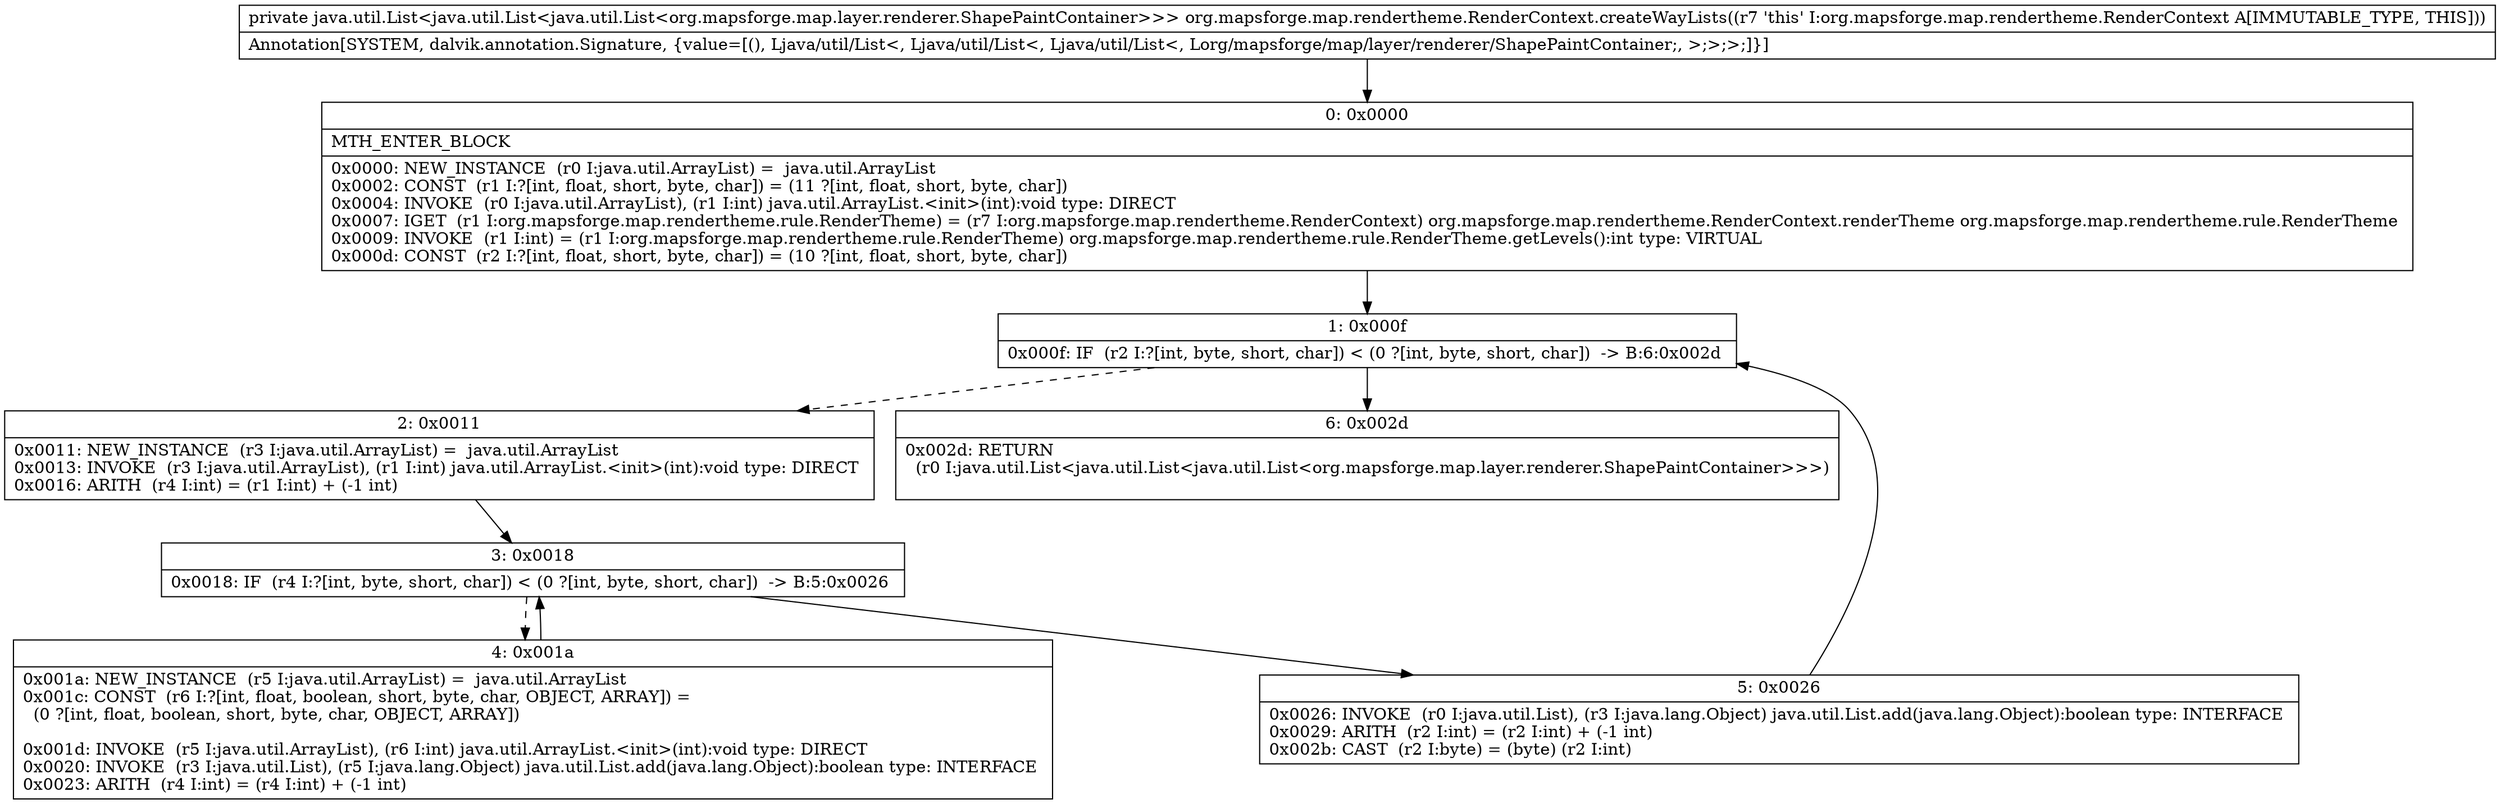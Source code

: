digraph "CFG fororg.mapsforge.map.rendertheme.RenderContext.createWayLists()Ljava\/util\/List;" {
Node_0 [shape=record,label="{0\:\ 0x0000|MTH_ENTER_BLOCK\l|0x0000: NEW_INSTANCE  (r0 I:java.util.ArrayList) =  java.util.ArrayList \l0x0002: CONST  (r1 I:?[int, float, short, byte, char]) = (11 ?[int, float, short, byte, char]) \l0x0004: INVOKE  (r0 I:java.util.ArrayList), (r1 I:int) java.util.ArrayList.\<init\>(int):void type: DIRECT \l0x0007: IGET  (r1 I:org.mapsforge.map.rendertheme.rule.RenderTheme) = (r7 I:org.mapsforge.map.rendertheme.RenderContext) org.mapsforge.map.rendertheme.RenderContext.renderTheme org.mapsforge.map.rendertheme.rule.RenderTheme \l0x0009: INVOKE  (r1 I:int) = (r1 I:org.mapsforge.map.rendertheme.rule.RenderTheme) org.mapsforge.map.rendertheme.rule.RenderTheme.getLevels():int type: VIRTUAL \l0x000d: CONST  (r2 I:?[int, float, short, byte, char]) = (10 ?[int, float, short, byte, char]) \l}"];
Node_1 [shape=record,label="{1\:\ 0x000f|0x000f: IF  (r2 I:?[int, byte, short, char]) \< (0 ?[int, byte, short, char])  \-\> B:6:0x002d \l}"];
Node_2 [shape=record,label="{2\:\ 0x0011|0x0011: NEW_INSTANCE  (r3 I:java.util.ArrayList) =  java.util.ArrayList \l0x0013: INVOKE  (r3 I:java.util.ArrayList), (r1 I:int) java.util.ArrayList.\<init\>(int):void type: DIRECT \l0x0016: ARITH  (r4 I:int) = (r1 I:int) + (\-1 int) \l}"];
Node_3 [shape=record,label="{3\:\ 0x0018|0x0018: IF  (r4 I:?[int, byte, short, char]) \< (0 ?[int, byte, short, char])  \-\> B:5:0x0026 \l}"];
Node_4 [shape=record,label="{4\:\ 0x001a|0x001a: NEW_INSTANCE  (r5 I:java.util.ArrayList) =  java.util.ArrayList \l0x001c: CONST  (r6 I:?[int, float, boolean, short, byte, char, OBJECT, ARRAY]) = \l  (0 ?[int, float, boolean, short, byte, char, OBJECT, ARRAY])\l \l0x001d: INVOKE  (r5 I:java.util.ArrayList), (r6 I:int) java.util.ArrayList.\<init\>(int):void type: DIRECT \l0x0020: INVOKE  (r3 I:java.util.List), (r5 I:java.lang.Object) java.util.List.add(java.lang.Object):boolean type: INTERFACE \l0x0023: ARITH  (r4 I:int) = (r4 I:int) + (\-1 int) \l}"];
Node_5 [shape=record,label="{5\:\ 0x0026|0x0026: INVOKE  (r0 I:java.util.List), (r3 I:java.lang.Object) java.util.List.add(java.lang.Object):boolean type: INTERFACE \l0x0029: ARITH  (r2 I:int) = (r2 I:int) + (\-1 int) \l0x002b: CAST  (r2 I:byte) = (byte) (r2 I:int) \l}"];
Node_6 [shape=record,label="{6\:\ 0x002d|0x002d: RETURN  \l  (r0 I:java.util.List\<java.util.List\<java.util.List\<org.mapsforge.map.layer.renderer.ShapePaintContainer\>\>\>)\l \l}"];
MethodNode[shape=record,label="{private java.util.List\<java.util.List\<java.util.List\<org.mapsforge.map.layer.renderer.ShapePaintContainer\>\>\> org.mapsforge.map.rendertheme.RenderContext.createWayLists((r7 'this' I:org.mapsforge.map.rendertheme.RenderContext A[IMMUTABLE_TYPE, THIS]))  | Annotation[SYSTEM, dalvik.annotation.Signature, \{value=[(), Ljava\/util\/List\<, Ljava\/util\/List\<, Ljava\/util\/List\<, Lorg\/mapsforge\/map\/layer\/renderer\/ShapePaintContainer;, \>;\>;\>;]\}]\l}"];
MethodNode -> Node_0;
Node_0 -> Node_1;
Node_1 -> Node_2[style=dashed];
Node_1 -> Node_6;
Node_2 -> Node_3;
Node_3 -> Node_4[style=dashed];
Node_3 -> Node_5;
Node_4 -> Node_3;
Node_5 -> Node_1;
}

